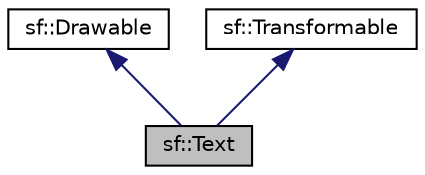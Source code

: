 digraph "sf::Text"
{
 // LATEX_PDF_SIZE
  edge [fontname="Helvetica",fontsize="10",labelfontname="Helvetica",labelfontsize="10"];
  node [fontname="Helvetica",fontsize="10",shape=record];
  Node1 [label="sf::Text",height=0.2,width=0.4,color="black", fillcolor="grey75", style="filled", fontcolor="black",tooltip="Graphical text that can be drawn to a render target."];
  Node2 -> Node1 [dir="back",color="midnightblue",fontsize="10",style="solid"];
  Node2 [label="sf::Drawable",height=0.2,width=0.4,color="black", fillcolor="white", style="filled",URL="$classsf_1_1Drawable.html",tooltip="Abstract base class for objects that can be drawn to a render target."];
  Node3 -> Node1 [dir="back",color="midnightblue",fontsize="10",style="solid"];
  Node3 [label="sf::Transformable",height=0.2,width=0.4,color="black", fillcolor="white", style="filled",URL="$classsf_1_1Transformable.html",tooltip="Decomposed transform defined by a position, a rotation and a scale."];
}
